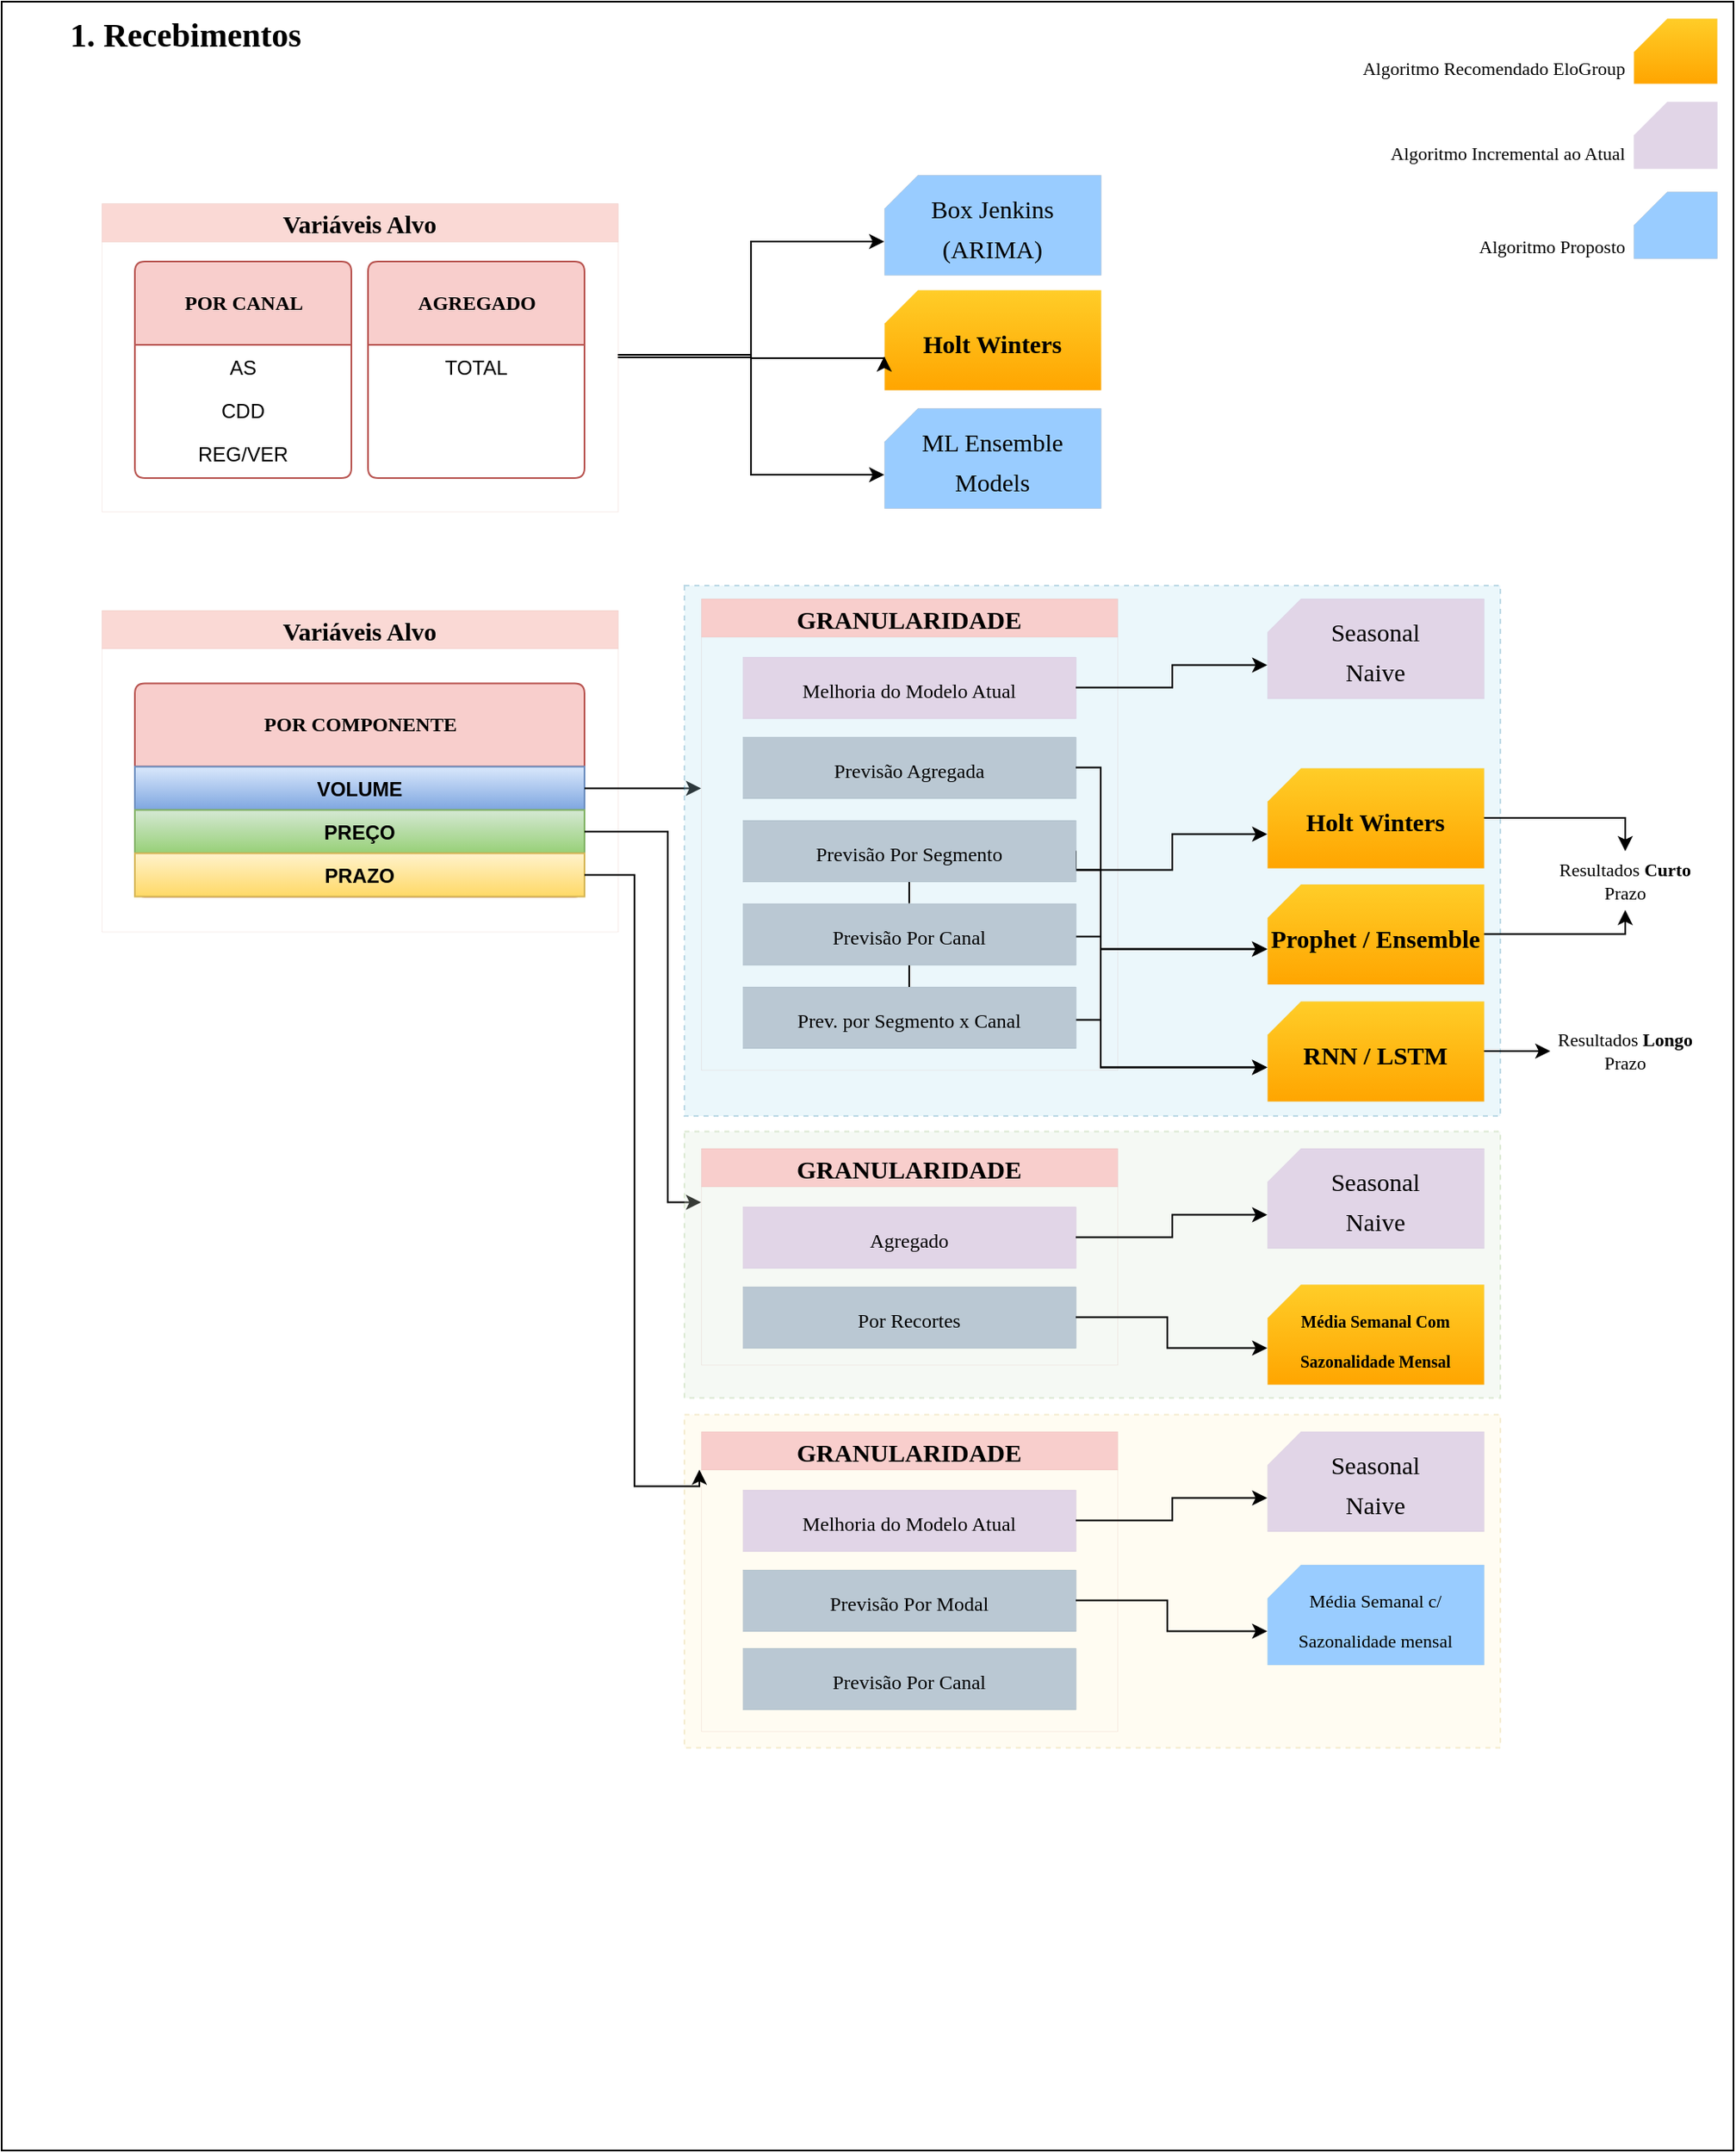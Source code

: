<mxfile version="15.8.8" type="github">
  <diagram name="Page-1" id="5d7acffa-a066-3a61-03fe-96351882024d">
    <mxGraphModel dx="1401" dy="772" grid="1" gridSize="10" guides="1" tooltips="1" connect="1" arrows="1" fold="1" page="1" pageScale="1" pageWidth="1100" pageHeight="850" background="#ffffff" math="0" shadow="0">
      <root>
        <mxCell id="0" />
        <mxCell id="1" parent="0" />
        <mxCell id="HXmn7OTbbug8Ag9zwqpq-1" value="" style="whiteSpace=wrap;html=1;" vertex="1" parent="1">
          <mxGeometry x="40" y="40" width="1040" height="1290" as="geometry" />
        </mxCell>
        <mxCell id="HXmn7OTbbug8Ag9zwqpq-2" value="1. Recebimentos" style="text;html=1;resizable=0;autosize=1;align=center;verticalAlign=middle;points=[];rounded=0;strokeWidth=0;fontSize=20;fontStyle=1;fontFamily=Lucida Console;" vertex="1" parent="1">
          <mxGeometry x="50" y="44" width="200" height="30" as="geometry" />
        </mxCell>
        <mxCell id="HXmn7OTbbug8Ag9zwqpq-7" value="&lt;font style=&quot;font-size: 15px&quot;&gt;&lt;font style=&quot;font-size: 15px&quot;&gt;Box Jenkins&lt;br&gt;(AR&lt;/font&gt;IMA)&lt;/font&gt;" style="shape=card;whiteSpace=wrap;html=1;fontFamily=Lucida Console;fontSize=20;strokeWidth=0;fillColor=#99CCFF;size=20;" vertex="1" parent="1">
          <mxGeometry x="570" y="144" width="130" height="60" as="geometry" />
        </mxCell>
        <mxCell id="HXmn7OTbbug8Ag9zwqpq-8" value="&lt;font style=&quot;font-size: 15px&quot;&gt;Holt Winters&lt;/font&gt;" style="shape=card;whiteSpace=wrap;html=1;fontFamily=Lucida Console;fontSize=20;strokeWidth=0;fillColor=#ffcd28;size=20;rounded=0;shadow=0;fontStyle=1;labelBackgroundColor=none;labelBorderColor=none;gradientColor=#ffa500;strokeColor=#d79b00;" vertex="1" parent="1">
          <mxGeometry x="570" y="213" width="130" height="60" as="geometry" />
        </mxCell>
        <mxCell id="HXmn7OTbbug8Ag9zwqpq-9" value="&lt;font style=&quot;font-size: 15px&quot;&gt;ML Ensemble&lt;br&gt;Models&lt;/font&gt;" style="shape=card;whiteSpace=wrap;html=1;fontFamily=Lucida Console;fontSize=20;strokeWidth=0;fillColor=#99CCFF;size=20;" vertex="1" parent="1">
          <mxGeometry x="570" y="284" width="130" height="60" as="geometry" />
        </mxCell>
        <mxCell id="HXmn7OTbbug8Ag9zwqpq-13" style="edgeStyle=orthogonalEdgeStyle;rounded=0;orthogonalLoop=1;jettySize=auto;html=1;entryX=0;entryY=0;entryDx=0;entryDy=40;entryPerimeter=0;fontFamily=Lucida Console;fontSize=15;" edge="1" parent="1" source="HXmn7OTbbug8Ag9zwqpq-11" target="HXmn7OTbbug8Ag9zwqpq-7">
          <mxGeometry relative="1" as="geometry" />
        </mxCell>
        <mxCell id="HXmn7OTbbug8Ag9zwqpq-14" style="edgeStyle=orthogonalEdgeStyle;rounded=0;orthogonalLoop=1;jettySize=auto;html=1;entryX=0;entryY=0;entryDx=0;entryDy=40;entryPerimeter=0;fontFamily=Lucida Console;fontSize=15;" edge="1" parent="1" source="HXmn7OTbbug8Ag9zwqpq-11" target="HXmn7OTbbug8Ag9zwqpq-8">
          <mxGeometry relative="1" as="geometry">
            <Array as="points">
              <mxPoint x="490" y="252" />
              <mxPoint x="490" y="254" />
            </Array>
          </mxGeometry>
        </mxCell>
        <mxCell id="HXmn7OTbbug8Ag9zwqpq-15" style="edgeStyle=orthogonalEdgeStyle;rounded=0;orthogonalLoop=1;jettySize=auto;html=1;entryX=0;entryY=0;entryDx=0;entryDy=40;entryPerimeter=0;fontFamily=Lucida Console;fontSize=15;" edge="1" parent="1" source="HXmn7OTbbug8Ag9zwqpq-11" target="HXmn7OTbbug8Ag9zwqpq-9">
          <mxGeometry relative="1" as="geometry" />
        </mxCell>
        <mxCell id="HXmn7OTbbug8Ag9zwqpq-11" value="Variáveis Alvo" style="swimlane;fontFamily=Lucida Console;fontSize=15;strokeWidth=0;fillColor=#fad9d5;strokeColor=#ae4132;" vertex="1" parent="1">
          <mxGeometry x="100" y="161" width="310" height="185" as="geometry" />
        </mxCell>
        <mxCell id="21ea969265ad0168-10" value="&lt;b&gt;POR CANAL&lt;/b&gt;" style="swimlane;html=1;fontStyle=0;childLayout=stackLayout;horizontal=1;startSize=50;fillColor=#f8cecc;horizontalStack=0;resizeParent=1;resizeLast=0;collapsible=1;marginBottom=0;swimlaneFillColor=#ffffff;align=center;rounded=1;shadow=0;comic=0;labelBackgroundColor=none;strokeWidth=1;fontFamily=Verdana;fontSize=12;strokeColor=#b85450;arcSize=4;" parent="1" vertex="1">
          <mxGeometry x="120" y="196" width="130" height="130" as="geometry" />
        </mxCell>
        <mxCell id="21ea969265ad0168-11" value="AS" style="text;html=1;strokeColor=none;fillColor=none;spacingLeft=4;spacingRight=4;whiteSpace=wrap;overflow=hidden;rotatable=0;points=[[0,0.5],[1,0.5]];portConstraint=eastwest;align=center;" parent="21ea969265ad0168-10" vertex="1">
          <mxGeometry y="50" width="130" height="26" as="geometry" />
        </mxCell>
        <mxCell id="21ea969265ad0168-12" value="CDD" style="text;html=1;strokeColor=none;fillColor=none;spacingLeft=4;spacingRight=4;whiteSpace=wrap;overflow=hidden;rotatable=0;points=[[0,0.5],[1,0.5]];portConstraint=eastwest;align=center;" parent="21ea969265ad0168-10" vertex="1">
          <mxGeometry y="76" width="130" height="26" as="geometry" />
        </mxCell>
        <mxCell id="21ea969265ad0168-52" value="REG/VER" style="text;html=1;strokeColor=none;fillColor=none;spacingLeft=4;spacingRight=4;whiteSpace=wrap;overflow=hidden;rotatable=0;points=[[0,0.5],[1,0.5]];portConstraint=eastwest;align=center;" parent="21ea969265ad0168-10" vertex="1">
          <mxGeometry y="102" width="130" height="26" as="geometry" />
        </mxCell>
        <mxCell id="HXmn7OTbbug8Ag9zwqpq-3" value="&lt;b&gt;AGREGADO&lt;/b&gt;" style="swimlane;html=1;fontStyle=0;childLayout=stackLayout;horizontal=1;startSize=50;fillColor=#f8cecc;horizontalStack=0;resizeParent=1;resizeLast=0;collapsible=1;marginBottom=0;swimlaneFillColor=#ffffff;align=center;rounded=1;shadow=0;comic=0;labelBackgroundColor=none;strokeWidth=1;fontFamily=Verdana;fontSize=12;strokeColor=#b85450;arcSize=4;" vertex="1" parent="1">
          <mxGeometry x="260" y="196" width="130" height="130" as="geometry" />
        </mxCell>
        <mxCell id="HXmn7OTbbug8Ag9zwqpq-6" value="TOTAL" style="text;html=1;strokeColor=none;fillColor=none;spacingLeft=4;spacingRight=4;whiteSpace=wrap;overflow=hidden;rotatable=0;points=[[0,0.5],[1,0.5]];portConstraint=eastwest;align=center;" vertex="1" parent="HXmn7OTbbug8Ag9zwqpq-3">
          <mxGeometry y="50" width="130" height="26" as="geometry" />
        </mxCell>
        <mxCell id="HXmn7OTbbug8Ag9zwqpq-22" value="Variáveis Alvo" style="swimlane;fontFamily=Lucida Console;fontSize=15;strokeWidth=0;fillColor=#fad9d5;strokeColor=#ae4132;" vertex="1" parent="1">
          <mxGeometry x="100" y="405.25" width="310" height="193" as="geometry" />
        </mxCell>
        <mxCell id="HXmn7OTbbug8Ag9zwqpq-23" value="&lt;b&gt;POR COMPONENTE&lt;/b&gt;" style="swimlane;html=1;fontStyle=0;childLayout=stackLayout;horizontal=1;startSize=50;fillColor=#f8cecc;horizontalStack=0;resizeParent=1;resizeLast=0;collapsible=1;marginBottom=0;swimlaneFillColor=#ffffff;align=center;rounded=1;shadow=0;comic=0;labelBackgroundColor=none;strokeWidth=1;fontFamily=Verdana;fontSize=12;strokeColor=#b85450;arcSize=4;" vertex="1" parent="1">
          <mxGeometry x="120" y="449.25" width="270" height="128" as="geometry" />
        </mxCell>
        <mxCell id="HXmn7OTbbug8Ag9zwqpq-24" value="&lt;b&gt;VOLUME&lt;/b&gt;" style="text;html=1;spacingLeft=4;spacingRight=4;whiteSpace=wrap;overflow=hidden;rotatable=0;points=[[0,0.5],[1,0.5]];portConstraint=eastwest;align=center;fillColor=#dae8fc;strokeColor=#6c8ebf;gradientColor=#7ea6e0;" vertex="1" parent="HXmn7OTbbug8Ag9zwqpq-23">
          <mxGeometry y="50" width="270" height="26" as="geometry" />
        </mxCell>
        <mxCell id="HXmn7OTbbug8Ag9zwqpq-25" value="&lt;b&gt;PREÇO&lt;/b&gt;" style="text;html=1;strokeColor=#82b366;fillColor=#d5e8d4;spacingLeft=4;spacingRight=4;whiteSpace=wrap;overflow=hidden;rotatable=0;points=[[0,0.5],[1,0.5]];portConstraint=eastwest;align=center;gradientColor=#97d077;" vertex="1" parent="HXmn7OTbbug8Ag9zwqpq-23">
          <mxGeometry y="76" width="270" height="26" as="geometry" />
        </mxCell>
        <mxCell id="HXmn7OTbbug8Ag9zwqpq-26" value="&lt;b&gt;PRAZO&lt;/b&gt;" style="text;html=1;strokeColor=#d6b656;fillColor=#fff2cc;spacingLeft=4;spacingRight=4;whiteSpace=wrap;overflow=hidden;rotatable=0;points=[[0,0.5],[1,0.5]];portConstraint=eastwest;align=center;gradientColor=#ffd966;" vertex="1" parent="HXmn7OTbbug8Ag9zwqpq-23">
          <mxGeometry y="102" width="270" height="26" as="geometry" />
        </mxCell>
        <mxCell id="HXmn7OTbbug8Ag9zwqpq-46" style="edgeStyle=orthogonalEdgeStyle;rounded=0;orthogonalLoop=1;jettySize=auto;html=1;fontFamily=Lucida Console;fontSize=12;" edge="1" parent="1" source="HXmn7OTbbug8Ag9zwqpq-24">
          <mxGeometry relative="1" as="geometry">
            <mxPoint x="460" y="512.25" as="targetPoint" />
          </mxGeometry>
        </mxCell>
        <mxCell id="HXmn7OTbbug8Ag9zwqpq-69" style="edgeStyle=orthogonalEdgeStyle;rounded=0;orthogonalLoop=1;jettySize=auto;html=1;entryX=0;entryY=0.25;entryDx=0;entryDy=0;fontFamily=Lucida Console;fontSize=12;" edge="1" parent="1" source="HXmn7OTbbug8Ag9zwqpq-25" target="HXmn7OTbbug8Ag9zwqpq-56">
          <mxGeometry relative="1" as="geometry">
            <Array as="points">
              <mxPoint x="440" y="538.25" />
              <mxPoint x="440" y="761.25" />
            </Array>
          </mxGeometry>
        </mxCell>
        <mxCell id="HXmn7OTbbug8Ag9zwqpq-79" value="" style="rounded=0;whiteSpace=wrap;html=1;fontFamily=Lucida Console;fontSize=11;strokeWidth=1;fillColor=#fff2cc;strokeColor=#d6b656;opacity=25;dashed=1;" vertex="1" parent="1">
          <mxGeometry x="450" y="888.25" width="490" height="200" as="geometry" />
        </mxCell>
        <mxCell id="HXmn7OTbbug8Ag9zwqpq-70" value="&lt;font style=&quot;font-size: 11px&quot;&gt;Média Semanal c/ Sazonalidade mensal&lt;/font&gt;" style="shape=card;whiteSpace=wrap;html=1;fontFamily=Lucida Console;fontSize=20;strokeWidth=0;fillColor=#99CCFF;size=20;strokeColor=#10739e;" vertex="1" parent="1">
          <mxGeometry x="800" y="978.25" width="130" height="60" as="geometry" />
        </mxCell>
        <mxCell id="HXmn7OTbbug8Ag9zwqpq-71" value="GRANULARIDADE" style="swimlane;fontFamily=Lucida Console;fontSize=15;strokeWidth=0;fillColor=#f8cecc;strokeColor=#b85450;" vertex="1" parent="1">
          <mxGeometry x="460" y="898.25" width="250" height="180" as="geometry">
            <mxRectangle x="460" y="640" width="150" height="23" as="alternateBounds" />
          </mxGeometry>
        </mxCell>
        <mxCell id="HXmn7OTbbug8Ag9zwqpq-72" value="&lt;font style=&quot;font-size: 12px&quot;&gt;Melhoria do Modelo Atual&lt;/font&gt;" style="whiteSpace=wrap;html=1;fontFamily=Lucida Console;fontSize=15;strokeWidth=0;fillColor=#e1d5e7;strokeColor=#9673a6;" vertex="1" parent="HXmn7OTbbug8Ag9zwqpq-71">
          <mxGeometry x="25" y="35" width="200" height="37" as="geometry" />
        </mxCell>
        <mxCell id="HXmn7OTbbug8Ag9zwqpq-73" value="&lt;font style=&quot;font-size: 12px&quot;&gt;Previsão Por Modal&lt;/font&gt;" style="whiteSpace=wrap;html=1;fontFamily=Lucida Console;fontSize=15;strokeWidth=0;fillColor=#bac8d3;strokeColor=#23445d;" vertex="1" parent="HXmn7OTbbug8Ag9zwqpq-71">
          <mxGeometry x="25" y="83" width="200" height="37" as="geometry" />
        </mxCell>
        <mxCell id="HXmn7OTbbug8Ag9zwqpq-77" value="&lt;font style=&quot;font-size: 12px&quot;&gt;Previsão Por Canal&lt;/font&gt;" style="whiteSpace=wrap;html=1;fontFamily=Lucida Console;fontSize=15;strokeWidth=0;fillColor=#bac8d3;strokeColor=#23445d;" vertex="1" parent="HXmn7OTbbug8Ag9zwqpq-71">
          <mxGeometry x="25" y="130" width="200" height="37" as="geometry" />
        </mxCell>
        <mxCell id="HXmn7OTbbug8Ag9zwqpq-74" value="&lt;span style=&quot;font-size: 15px&quot;&gt;Seasonal &lt;br&gt;Naive&lt;/span&gt;" style="shape=card;whiteSpace=wrap;html=1;fontFamily=Lucida Console;fontSize=20;strokeWidth=0;fillColor=#e1d5e7;size=20;strokeColor=#9673a6;align=center;" vertex="1" parent="1">
          <mxGeometry x="800" y="898.25" width="130" height="60" as="geometry" />
        </mxCell>
        <mxCell id="HXmn7OTbbug8Ag9zwqpq-75" style="edgeStyle=orthogonalEdgeStyle;rounded=0;orthogonalLoop=1;jettySize=auto;html=1;entryX=0;entryY=0;entryDx=0;entryDy=40;entryPerimeter=0;fontFamily=Lucida Console;fontSize=12;" edge="1" parent="1" source="HXmn7OTbbug8Ag9zwqpq-72" target="HXmn7OTbbug8Ag9zwqpq-74">
          <mxGeometry relative="1" as="geometry">
            <Array as="points">
              <mxPoint x="743" y="952.25" />
              <mxPoint x="743" y="938.25" />
            </Array>
          </mxGeometry>
        </mxCell>
        <mxCell id="HXmn7OTbbug8Ag9zwqpq-76" style="edgeStyle=orthogonalEdgeStyle;rounded=0;orthogonalLoop=1;jettySize=auto;html=1;entryX=0;entryY=0;entryDx=0;entryDy=40;entryPerimeter=0;fontFamily=Lucida Console;fontSize=12;exitX=1;exitY=0.5;exitDx=0;exitDy=0;" edge="1" parent="1" source="HXmn7OTbbug8Ag9zwqpq-73" target="HXmn7OTbbug8Ag9zwqpq-70">
          <mxGeometry relative="1" as="geometry">
            <Array as="points">
              <mxPoint x="740" y="1000.25" />
              <mxPoint x="740" y="1018.25" />
            </Array>
          </mxGeometry>
        </mxCell>
        <mxCell id="HXmn7OTbbug8Ag9zwqpq-78" style="edgeStyle=orthogonalEdgeStyle;rounded=0;orthogonalLoop=1;jettySize=auto;html=1;entryX=-0.004;entryY=0.128;entryDx=0;entryDy=0;entryPerimeter=0;fontFamily=Lucida Console;fontSize=11;" edge="1" parent="1" source="HXmn7OTbbug8Ag9zwqpq-26" target="HXmn7OTbbug8Ag9zwqpq-71">
          <mxGeometry relative="1" as="geometry">
            <Array as="points">
              <mxPoint x="420" y="564.25" />
              <mxPoint x="420" y="931.25" />
            </Array>
          </mxGeometry>
        </mxCell>
        <mxCell id="HXmn7OTbbug8Ag9zwqpq-80" value="" style="rounded=0;whiteSpace=wrap;html=1;fontFamily=Lucida Console;fontSize=11;strokeWidth=1;fillColor=#d5e8d4;strokeColor=#82b366;opacity=25;dashed=1;" vertex="1" parent="1">
          <mxGeometry x="450" y="718.25" width="490" height="160" as="geometry" />
        </mxCell>
        <mxCell id="HXmn7OTbbug8Ag9zwqpq-81" value="" style="rounded=0;whiteSpace=wrap;html=1;fontFamily=Lucida Console;fontSize=11;strokeWidth=1;fillColor=#b1ddf0;strokeColor=#10739e;opacity=25;dashed=1;" vertex="1" parent="1">
          <mxGeometry x="450" y="390.5" width="490" height="318.5" as="geometry" />
        </mxCell>
        <mxCell id="HXmn7OTbbug8Ag9zwqpq-32" value="GRANULARIDADE" style="swimlane;fontFamily=Lucida Console;fontSize=15;strokeWidth=0;fillColor=#f8cecc;strokeColor=#b85450;" vertex="1" parent="1">
          <mxGeometry x="460" y="398.25" width="250" height="283" as="geometry" />
        </mxCell>
        <mxCell id="HXmn7OTbbug8Ag9zwqpq-38" value="&lt;font style=&quot;font-size: 12px&quot;&gt;Melhoria do Modelo Atual&lt;/font&gt;" style="whiteSpace=wrap;html=1;fontFamily=Lucida Console;fontSize=15;strokeWidth=0;fillColor=#e1d5e7;strokeColor=#9673a6;" vertex="1" parent="HXmn7OTbbug8Ag9zwqpq-32">
          <mxGeometry x="25" y="35" width="200" height="37" as="geometry" />
        </mxCell>
        <mxCell id="HXmn7OTbbug8Ag9zwqpq-39" value="&lt;font style=&quot;font-size: 12px&quot;&gt;Previsão Agregada&lt;/font&gt;" style="whiteSpace=wrap;html=1;fontFamily=Lucida Console;fontSize=15;strokeWidth=0;fillColor=#bac8d3;strokeColor=#23445d;" vertex="1" parent="HXmn7OTbbug8Ag9zwqpq-32">
          <mxGeometry x="25" y="83" width="200" height="37" as="geometry" />
        </mxCell>
        <mxCell id="HXmn7OTbbug8Ag9zwqpq-49" style="edgeStyle=orthogonalEdgeStyle;rounded=0;orthogonalLoop=1;jettySize=auto;html=1;exitX=1;exitY=0.5;exitDx=0;exitDy=0;entryX=0;entryY=0;entryDx=0;entryDy=40;entryPerimeter=0;fontFamily=Lucida Console;fontSize=12;" edge="1" parent="1" source="HXmn7OTbbug8Ag9zwqpq-40">
          <mxGeometry relative="1" as="geometry">
            <mxPoint x="800" y="608.75" as="targetPoint" />
            <Array as="points">
              <mxPoint x="685" y="561.25" />
              <mxPoint x="700" y="561.25" />
              <mxPoint x="700" y="609.25" />
            </Array>
          </mxGeometry>
        </mxCell>
        <mxCell id="HXmn7OTbbug8Ag9zwqpq-50" style="edgeStyle=orthogonalEdgeStyle;rounded=0;orthogonalLoop=1;jettySize=auto;html=1;entryX=0;entryY=0;entryDx=0;entryDy=40;entryPerimeter=0;fontFamily=Lucida Console;fontSize=12;" edge="1" parent="1" source="HXmn7OTbbug8Ag9zwqpq-41">
          <mxGeometry relative="1" as="geometry">
            <mxPoint x="800" y="608.75" as="targetPoint" />
            <Array as="points">
              <mxPoint x="585" y="561.25" />
              <mxPoint x="700" y="561.25" />
              <mxPoint x="700" y="609.25" />
            </Array>
          </mxGeometry>
        </mxCell>
        <mxCell id="HXmn7OTbbug8Ag9zwqpq-51" style="edgeStyle=orthogonalEdgeStyle;rounded=0;orthogonalLoop=1;jettySize=auto;html=1;entryX=0;entryY=0;entryDx=0;entryDy=40;entryPerimeter=0;fontFamily=Lucida Console;fontSize=12;" edge="1" parent="1" source="HXmn7OTbbug8Ag9zwqpq-41">
          <mxGeometry relative="1" as="geometry">
            <mxPoint x="800" y="679.75" as="targetPoint" />
            <Array as="points">
              <mxPoint x="585" y="651.25" />
              <mxPoint x="700" y="651.25" />
              <mxPoint x="700" y="680.25" />
            </Array>
          </mxGeometry>
        </mxCell>
        <mxCell id="HXmn7OTbbug8Ag9zwqpq-52" style="edgeStyle=orthogonalEdgeStyle;rounded=0;orthogonalLoop=1;jettySize=auto;html=1;entryX=0;entryY=0;entryDx=0;entryDy=40;entryPerimeter=0;fontFamily=Lucida Console;fontSize=12;" edge="1" parent="1" source="HXmn7OTbbug8Ag9zwqpq-42">
          <mxGeometry relative="1" as="geometry">
            <mxPoint x="800" y="679.75" as="targetPoint" />
            <Array as="points">
              <mxPoint x="585" y="601.25" />
              <mxPoint x="700" y="601.25" />
              <mxPoint x="700" y="680.25" />
            </Array>
          </mxGeometry>
        </mxCell>
        <mxCell id="HXmn7OTbbug8Ag9zwqpq-42" value="&lt;font style=&quot;font-size: 12px&quot;&gt;Prev. por Segmento x Canal&lt;/font&gt;" style="whiteSpace=wrap;html=1;fontFamily=Lucida Console;fontSize=15;strokeWidth=0;fillColor=#bac8d3;strokeColor=#23445d;" vertex="1" parent="1">
          <mxGeometry x="485" y="631.25" width="200" height="37" as="geometry" />
        </mxCell>
        <mxCell id="HXmn7OTbbug8Ag9zwqpq-44" value="&lt;span style=&quot;font-size: 15px&quot;&gt;Seasonal &lt;br&gt;Naive&lt;/span&gt;" style="shape=card;whiteSpace=wrap;html=1;fontFamily=Lucida Console;fontSize=20;strokeWidth=0;fillColor=#e1d5e7;size=20;strokeColor=#9673a6;align=center;" vertex="1" parent="1">
          <mxGeometry x="800" y="398.25" width="130" height="60" as="geometry" />
        </mxCell>
        <mxCell id="HXmn7OTbbug8Ag9zwqpq-45" style="edgeStyle=orthogonalEdgeStyle;rounded=0;orthogonalLoop=1;jettySize=auto;html=1;entryX=0;entryY=0;entryDx=0;entryDy=40;entryPerimeter=0;fontFamily=Lucida Console;fontSize=12;" edge="1" parent="1" source="HXmn7OTbbug8Ag9zwqpq-38" target="HXmn7OTbbug8Ag9zwqpq-44">
          <mxGeometry relative="1" as="geometry">
            <Array as="points">
              <mxPoint x="743" y="452.25" />
              <mxPoint x="743" y="438.25" />
            </Array>
          </mxGeometry>
        </mxCell>
        <mxCell id="HXmn7OTbbug8Ag9zwqpq-47" style="edgeStyle=orthogonalEdgeStyle;rounded=0;orthogonalLoop=1;jettySize=auto;html=1;entryX=0;entryY=0;entryDx=0;entryDy=40;entryPerimeter=0;fontFamily=Lucida Console;fontSize=12;exitX=1;exitY=0.5;exitDx=0;exitDy=0;" edge="1" parent="1" source="HXmn7OTbbug8Ag9zwqpq-39">
          <mxGeometry relative="1" as="geometry">
            <mxPoint x="800" y="539.75" as="targetPoint" />
            <Array as="points">
              <mxPoint x="700" y="500.25" />
              <mxPoint x="700" y="561.25" />
              <mxPoint x="743" y="561.25" />
              <mxPoint x="743" y="540.25" />
            </Array>
          </mxGeometry>
        </mxCell>
        <mxCell id="HXmn7OTbbug8Ag9zwqpq-41" value="&lt;font style=&quot;font-size: 12px&quot;&gt;Previsão Por Canal&lt;/font&gt;" style="whiteSpace=wrap;html=1;fontFamily=Lucida Console;fontSize=15;strokeWidth=0;fillColor=#bac8d3;strokeColor=#23445d;" vertex="1" parent="1">
          <mxGeometry x="485" y="581.25" width="200" height="37" as="geometry" />
        </mxCell>
        <mxCell id="HXmn7OTbbug8Ag9zwqpq-40" value="&lt;font style=&quot;font-size: 12px&quot;&gt;Previsão Por Segmento&lt;/font&gt;" style="whiteSpace=wrap;html=1;fontFamily=Lucida Console;fontSize=15;strokeWidth=0;fillColor=#bac8d3;strokeColor=#23445d;" vertex="1" parent="1">
          <mxGeometry x="485" y="531.25" width="200" height="37" as="geometry" />
        </mxCell>
        <mxCell id="HXmn7OTbbug8Ag9zwqpq-56" value="GRANULARIDADE" style="swimlane;fontFamily=Lucida Console;fontSize=15;strokeWidth=0;fillColor=#f8cecc;strokeColor=#b85450;" vertex="1" parent="1">
          <mxGeometry x="460" y="728.25" width="250" height="130" as="geometry">
            <mxRectangle x="460" y="640" width="150" height="23" as="alternateBounds" />
          </mxGeometry>
        </mxCell>
        <mxCell id="HXmn7OTbbug8Ag9zwqpq-57" value="&lt;font style=&quot;font-size: 12px&quot;&gt;Agregado&lt;/font&gt;" style="whiteSpace=wrap;html=1;fontFamily=Lucida Console;fontSize=15;strokeWidth=0;fillColor=#e1d5e7;strokeColor=#9673a6;" vertex="1" parent="HXmn7OTbbug8Ag9zwqpq-56">
          <mxGeometry x="25" y="35" width="200" height="37" as="geometry" />
        </mxCell>
        <mxCell id="HXmn7OTbbug8Ag9zwqpq-58" value="&lt;font style=&quot;font-size: 12px&quot;&gt;Por Recortes&lt;/font&gt;" style="whiteSpace=wrap;html=1;fontFamily=Lucida Console;fontSize=15;strokeWidth=0;fillColor=#bac8d3;strokeColor=#23445d;" vertex="1" parent="HXmn7OTbbug8Ag9zwqpq-56">
          <mxGeometry x="25" y="83" width="200" height="37" as="geometry" />
        </mxCell>
        <mxCell id="HXmn7OTbbug8Ag9zwqpq-64" value="&lt;span style=&quot;font-size: 15px&quot;&gt;Seasonal &lt;br&gt;Naive&lt;/span&gt;" style="shape=card;whiteSpace=wrap;html=1;fontFamily=Lucida Console;fontSize=20;strokeWidth=0;fillColor=#e1d5e7;size=20;strokeColor=#9673a6;align=center;" vertex="1" parent="1">
          <mxGeometry x="800" y="728.25" width="130" height="60" as="geometry" />
        </mxCell>
        <mxCell id="HXmn7OTbbug8Ag9zwqpq-65" style="edgeStyle=orthogonalEdgeStyle;rounded=0;orthogonalLoop=1;jettySize=auto;html=1;entryX=0;entryY=0;entryDx=0;entryDy=40;entryPerimeter=0;fontFamily=Lucida Console;fontSize=12;" edge="1" parent="1" source="HXmn7OTbbug8Ag9zwqpq-57" target="HXmn7OTbbug8Ag9zwqpq-64">
          <mxGeometry relative="1" as="geometry">
            <Array as="points">
              <mxPoint x="743" y="782.25" />
              <mxPoint x="743" y="768.25" />
            </Array>
          </mxGeometry>
        </mxCell>
        <mxCell id="HXmn7OTbbug8Ag9zwqpq-66" style="edgeStyle=orthogonalEdgeStyle;rounded=0;orthogonalLoop=1;jettySize=auto;html=1;entryX=0;entryY=0;entryDx=0;entryDy=40;entryPerimeter=0;fontFamily=Lucida Console;fontSize=12;exitX=1;exitY=0.5;exitDx=0;exitDy=0;" edge="1" parent="1" source="HXmn7OTbbug8Ag9zwqpq-58">
          <mxGeometry relative="1" as="geometry">
            <Array as="points">
              <mxPoint x="740" y="830.25" />
              <mxPoint x="740" y="848.25" />
            </Array>
            <mxPoint x="800" y="848.25" as="targetPoint" />
          </mxGeometry>
        </mxCell>
        <mxCell id="HXmn7OTbbug8Ag9zwqpq-90" value="&lt;span style=&quot;font-size: 15px&quot;&gt;&lt;br&gt;&lt;br&gt;&lt;/span&gt;" style="shape=card;whiteSpace=wrap;html=1;fontFamily=Lucida Console;fontSize=20;strokeWidth=0;fillColor=#e1d5e7;size=20;strokeColor=#9673a6;align=center;" vertex="1" parent="1">
          <mxGeometry x="1020" y="100" width="50" height="40" as="geometry" />
        </mxCell>
        <mxCell id="HXmn7OTbbug8Ag9zwqpq-91" value="" style="shape=card;whiteSpace=wrap;html=1;fontFamily=Lucida Console;fontSize=20;strokeWidth=0;fillColor=#99CCFF;size=20;" vertex="1" parent="1">
          <mxGeometry x="1020" y="154" width="50" height="40" as="geometry" />
        </mxCell>
        <mxCell id="HXmn7OTbbug8Ag9zwqpq-92" value="" style="shape=card;whiteSpace=wrap;html=1;fontFamily=Lucida Console;fontSize=20;strokeWidth=0;fillColor=#ffcd28;size=20;rounded=0;shadow=0;fontStyle=1;labelBackgroundColor=none;labelBorderColor=none;gradientColor=#ffa500;strokeColor=#d79b00;" vertex="1" parent="1">
          <mxGeometry x="1020" y="50" width="50" height="39" as="geometry" />
        </mxCell>
        <mxCell id="HXmn7OTbbug8Ag9zwqpq-93" value="Algoritmo Recomendado EloGroup" style="text;html=1;strokeColor=none;fillColor=none;align=right;verticalAlign=bottom;whiteSpace=wrap;rounded=0;shadow=0;labelBackgroundColor=none;labelBorderColor=none;fontFamily=Lucida Console;fontSize=11;opacity=25;" vertex="1" parent="1">
          <mxGeometry x="807" y="59" width="210" height="30" as="geometry" />
        </mxCell>
        <mxCell id="HXmn7OTbbug8Ag9zwqpq-95" value="Algoritmo Incremental ao Atual" style="text;html=1;strokeColor=none;fillColor=none;align=right;verticalAlign=bottom;whiteSpace=wrap;rounded=0;shadow=0;labelBackgroundColor=none;labelBorderColor=none;fontFamily=Lucida Console;fontSize=11;opacity=25;" vertex="1" parent="1">
          <mxGeometry x="807" y="110" width="210" height="30" as="geometry" />
        </mxCell>
        <mxCell id="HXmn7OTbbug8Ag9zwqpq-96" value="Algoritmo Proposto" style="text;html=1;strokeColor=none;fillColor=none;align=right;verticalAlign=bottom;whiteSpace=wrap;rounded=0;shadow=0;labelBackgroundColor=none;labelBorderColor=none;fontFamily=Lucida Console;fontSize=11;opacity=25;" vertex="1" parent="1">
          <mxGeometry x="827" y="166" width="190" height="30" as="geometry" />
        </mxCell>
        <mxCell id="HXmn7OTbbug8Ag9zwqpq-101" style="edgeStyle=orthogonalEdgeStyle;rounded=0;orthogonalLoop=1;jettySize=auto;html=1;entryX=0.5;entryY=0;entryDx=0;entryDy=0;fontFamily=Lucida Console;fontSize=11;" edge="1" parent="1" source="HXmn7OTbbug8Ag9zwqpq-97" target="HXmn7OTbbug8Ag9zwqpq-100">
          <mxGeometry relative="1" as="geometry" />
        </mxCell>
        <mxCell id="HXmn7OTbbug8Ag9zwqpq-97" value="&lt;font style=&quot;font-size: 15px&quot;&gt;Holt Winters&lt;/font&gt;" style="shape=card;whiteSpace=wrap;html=1;fontFamily=Lucida Console;fontSize=20;strokeWidth=0;fillColor=#ffcd28;size=20;rounded=0;shadow=0;fontStyle=1;labelBackgroundColor=none;labelBorderColor=none;gradientColor=#ffa500;strokeColor=#d79b00;" vertex="1" parent="1">
          <mxGeometry x="800" y="500" width="130" height="60" as="geometry" />
        </mxCell>
        <mxCell id="HXmn7OTbbug8Ag9zwqpq-105" style="edgeStyle=orthogonalEdgeStyle;rounded=0;orthogonalLoop=1;jettySize=auto;html=1;entryX=0.5;entryY=1;entryDx=0;entryDy=0;fontFamily=Lucida Console;fontSize=11;" edge="1" parent="1" source="HXmn7OTbbug8Ag9zwqpq-98" target="HXmn7OTbbug8Ag9zwqpq-100">
          <mxGeometry relative="1" as="geometry">
            <Array as="points">
              <mxPoint x="1015" y="600" />
            </Array>
          </mxGeometry>
        </mxCell>
        <mxCell id="HXmn7OTbbug8Ag9zwqpq-98" value="&lt;font style=&quot;font-size: 15px&quot;&gt;Prophet / Ensemble&lt;/font&gt;" style="shape=card;whiteSpace=wrap;html=1;fontFamily=Lucida Console;fontSize=20;strokeWidth=0;fillColor=#ffcd28;size=20;rounded=0;shadow=0;fontStyle=1;labelBackgroundColor=none;labelBorderColor=none;gradientColor=#ffa500;strokeColor=#d79b00;" vertex="1" parent="1">
          <mxGeometry x="800" y="569.75" width="130" height="60" as="geometry" />
        </mxCell>
        <mxCell id="HXmn7OTbbug8Ag9zwqpq-106" style="edgeStyle=orthogonalEdgeStyle;rounded=0;orthogonalLoop=1;jettySize=auto;html=1;entryX=0;entryY=0.5;entryDx=0;entryDy=0;fontFamily=Lucida Console;fontSize=11;" edge="1" parent="1" source="HXmn7OTbbug8Ag9zwqpq-99" target="HXmn7OTbbug8Ag9zwqpq-103">
          <mxGeometry relative="1" as="geometry" />
        </mxCell>
        <mxCell id="HXmn7OTbbug8Ag9zwqpq-99" value="&lt;font style=&quot;font-size: 15px&quot;&gt;RNN / LSTM&lt;/font&gt;" style="shape=card;whiteSpace=wrap;html=1;fontFamily=Lucida Console;fontSize=20;strokeWidth=0;fillColor=#ffcd28;size=20;rounded=0;shadow=0;fontStyle=1;labelBackgroundColor=none;labelBorderColor=none;gradientColor=#ffa500;strokeColor=#d79b00;" vertex="1" parent="1">
          <mxGeometry x="800" y="640" width="130" height="60" as="geometry" />
        </mxCell>
        <mxCell id="HXmn7OTbbug8Ag9zwqpq-100" value="Resultados &lt;b&gt;Curto &lt;/b&gt;Prazo" style="text;html=1;strokeColor=none;fillColor=none;align=center;verticalAlign=middle;whiteSpace=wrap;rounded=0;shadow=0;labelBackgroundColor=none;labelBorderColor=none;fontFamily=Lucida Console;fontSize=11;opacity=25;" vertex="1" parent="1">
          <mxGeometry x="970" y="550" width="90" height="35.25" as="geometry" />
        </mxCell>
        <mxCell id="HXmn7OTbbug8Ag9zwqpq-103" value="Resultados &lt;b&gt;Longo &lt;/b&gt;Prazo" style="text;html=1;strokeColor=none;fillColor=none;align=center;verticalAlign=middle;whiteSpace=wrap;rounded=0;shadow=0;labelBackgroundColor=none;labelBorderColor=none;fontFamily=Lucida Console;fontSize=11;opacity=25;" vertex="1" parent="1">
          <mxGeometry x="970" y="652.38" width="90" height="35.25" as="geometry" />
        </mxCell>
        <mxCell id="HXmn7OTbbug8Ag9zwqpq-109" value="&lt;font style=&quot;font-size: 10px&quot;&gt;Média Semanal Com Sazonalidade Mensal&lt;/font&gt;" style="shape=card;whiteSpace=wrap;html=1;fontFamily=Lucida Console;fontSize=20;strokeWidth=0;fillColor=#ffcd28;size=20;rounded=0;shadow=0;fontStyle=1;labelBackgroundColor=none;labelBorderColor=none;gradientColor=#ffa500;strokeColor=#d79b00;" vertex="1" parent="1">
          <mxGeometry x="800" y="810" width="130" height="60" as="geometry" />
        </mxCell>
      </root>
    </mxGraphModel>
  </diagram>
</mxfile>
